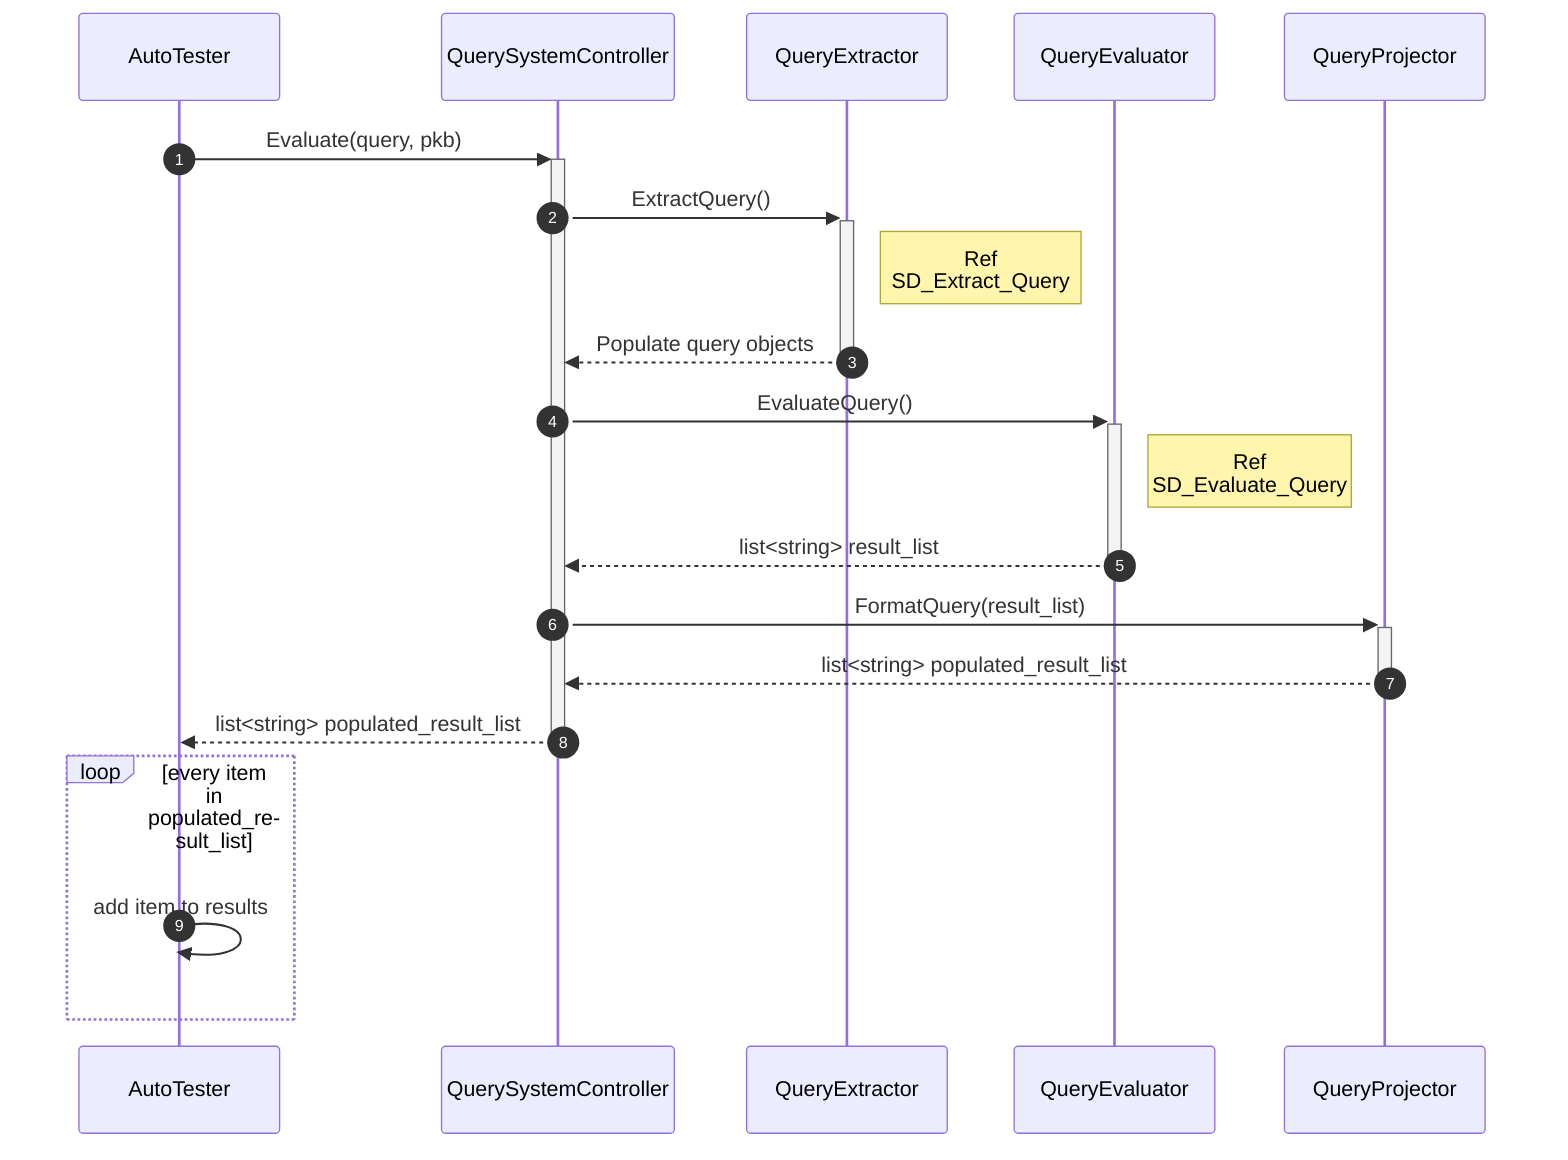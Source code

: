 sequenceDiagram
    autonumber
    participant AutoTester
    participant QuerySystemController
    participant QueryExtractor
    participant QueryEvaluator
    participant QueryProjector

    %% This sd is for per query (PQL statement) basis.
    AutoTester ->>+ QuerySystemController: Evaluate(query, pkb)
    QuerySystemController ->>+ QueryExtractor: ExtractQuery()
    Note right of QueryExtractor: Ref <br/> SD_Extract_Query
    QueryExtractor-->>-QuerySystemController: Populate query objects
    QuerySystemController->>+QueryEvaluator: EvaluateQuery()
    Note right of QueryEvaluator: Ref <br/> SD_Evaluate_Query
    QueryEvaluator-->>-QuerySystemController: list<string> result_list
    QuerySystemController->>+QueryProjector: FormatQuery(result_list)
    QueryProjector-->>-QuerySystemController: list<string> populated_result_list
    QuerySystemController-->>-AutoTester: list<string> populated_result_list
    loop every item in populated_result_list
        AutoTester->>AutoTester: add item to results
    end